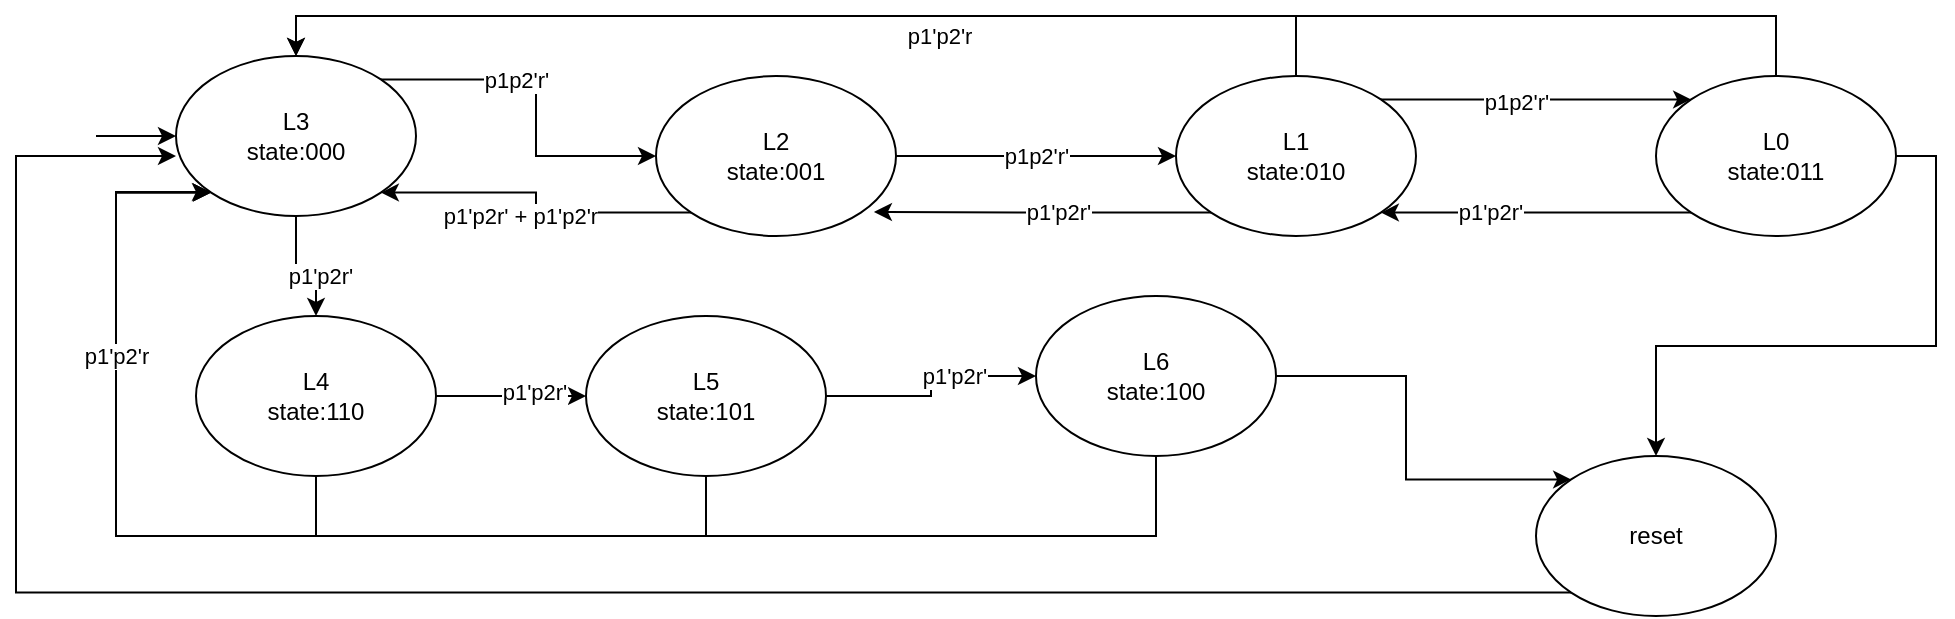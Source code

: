 <mxfile version="13.0.3" type="device"><diagram id="V5fo4yneWQafCMmF9Jlv" name="Page-1"><mxGraphModel dx="914" dy="556" grid="1" gridSize="10" guides="1" tooltips="1" connect="1" arrows="1" fold="1" page="1" pageScale="1" pageWidth="850" pageHeight="1100" math="0" shadow="0"><root><mxCell id="0"/><mxCell id="1" parent="0"/><mxCell id="z_TzccgalVJpkmTrIOIH-25" style="edgeStyle=orthogonalEdgeStyle;rounded=0;orthogonalLoop=1;jettySize=auto;html=1;exitX=1;exitY=0;exitDx=0;exitDy=0;" parent="1" source="z_TzccgalVJpkmTrIOIH-16" target="z_TzccgalVJpkmTrIOIH-17" edge="1"><mxGeometry relative="1" as="geometry"/></mxCell><mxCell id="z_TzccgalVJpkmTrIOIH-26" value="p1p2'r'" style="edgeLabel;html=1;align=center;verticalAlign=middle;resizable=0;points=[];" parent="z_TzccgalVJpkmTrIOIH-25" vertex="1" connectable="0"><mxGeometry x="-0.231" relative="1" as="geometry"><mxPoint as="offset"/></mxGeometry></mxCell><mxCell id="z_TzccgalVJpkmTrIOIH-41" style="edgeStyle=orthogonalEdgeStyle;rounded=0;orthogonalLoop=1;jettySize=auto;html=1;exitX=0.5;exitY=1;exitDx=0;exitDy=0;" parent="1" source="z_TzccgalVJpkmTrIOIH-16" target="z_TzccgalVJpkmTrIOIH-20" edge="1"><mxGeometry relative="1" as="geometry"/></mxCell><mxCell id="z_TzccgalVJpkmTrIOIH-42" value="p1'p2r'" style="edgeLabel;html=1;align=center;verticalAlign=middle;resizable=0;points=[];" parent="z_TzccgalVJpkmTrIOIH-41" vertex="1" connectable="0"><mxGeometry x="0.329" y="2" relative="1" as="geometry"><mxPoint as="offset"/></mxGeometry></mxCell><mxCell id="z_TzccgalVJpkmTrIOIH-16" value="L3&lt;br&gt;state:000" style="ellipse;whiteSpace=wrap;html=1;" parent="1" vertex="1"><mxGeometry x="160" y="110" width="120" height="80" as="geometry"/></mxCell><mxCell id="z_TzccgalVJpkmTrIOIH-27" style="edgeStyle=orthogonalEdgeStyle;rounded=0;orthogonalLoop=1;jettySize=auto;html=1;exitX=1;exitY=0.5;exitDx=0;exitDy=0;entryX=0;entryY=0.5;entryDx=0;entryDy=0;" parent="1" source="z_TzccgalVJpkmTrIOIH-17" target="z_TzccgalVJpkmTrIOIH-18" edge="1"><mxGeometry relative="1" as="geometry"><Array as="points"><mxPoint x="490" y="160"/><mxPoint x="490" y="160"/></Array></mxGeometry></mxCell><mxCell id="z_TzccgalVJpkmTrIOIH-28" value="p1p2'r'" style="edgeLabel;html=1;align=center;verticalAlign=middle;resizable=0;points=[];" parent="z_TzccgalVJpkmTrIOIH-27" vertex="1" connectable="0"><mxGeometry x="-0.25" relative="1" as="geometry"><mxPoint x="55" as="offset"/></mxGeometry></mxCell><mxCell id="z_TzccgalVJpkmTrIOIH-35" style="edgeStyle=orthogonalEdgeStyle;rounded=0;orthogonalLoop=1;jettySize=auto;html=1;exitX=0;exitY=1;exitDx=0;exitDy=0;entryX=1;entryY=1;entryDx=0;entryDy=0;" parent="1" source="z_TzccgalVJpkmTrIOIH-17" target="z_TzccgalVJpkmTrIOIH-16" edge="1"><mxGeometry relative="1" as="geometry"/></mxCell><mxCell id="z_TzccgalVJpkmTrIOIH-36" value="p1'p2r' + p1'p2'r" style="edgeLabel;html=1;align=center;verticalAlign=middle;resizable=0;points=[];" parent="z_TzccgalVJpkmTrIOIH-35" vertex="1" connectable="0"><mxGeometry x="0.285" relative="1" as="geometry"><mxPoint x="10.43" y="11.7" as="offset"/></mxGeometry></mxCell><mxCell id="z_TzccgalVJpkmTrIOIH-17" value="L2&lt;br&gt;state:001" style="ellipse;whiteSpace=wrap;html=1;" parent="1" vertex="1"><mxGeometry x="400" y="120" width="120" height="80" as="geometry"/></mxCell><mxCell id="z_TzccgalVJpkmTrIOIH-29" style="edgeStyle=orthogonalEdgeStyle;rounded=0;orthogonalLoop=1;jettySize=auto;html=1;exitX=1;exitY=0;exitDx=0;exitDy=0;entryX=0;entryY=0;entryDx=0;entryDy=0;" parent="1" source="z_TzccgalVJpkmTrIOIH-18" target="z_TzccgalVJpkmTrIOIH-19" edge="1"><mxGeometry relative="1" as="geometry"><Array as="points"><mxPoint x="762" y="132"/><mxPoint x="762" y="132"/></Array></mxGeometry></mxCell><mxCell id="z_TzccgalVJpkmTrIOIH-30" value="p1p2'r" style="edgeLabel;html=1;align=center;verticalAlign=middle;resizable=0;points=[];" parent="z_TzccgalVJpkmTrIOIH-29" vertex="1" connectable="0"><mxGeometry x="-0.267" relative="1" as="geometry"><mxPoint x="119.43" as="offset"/></mxGeometry></mxCell><mxCell id="BkIBcQyD4DLE8wIfv1tS-3" value="p1p2'r'" style="edgeLabel;html=1;align=center;verticalAlign=middle;resizable=0;points=[];" vertex="1" connectable="0" parent="z_TzccgalVJpkmTrIOIH-29"><mxGeometry x="-0.129" y="-1" relative="1" as="geometry"><mxPoint as="offset"/></mxGeometry></mxCell><mxCell id="z_TzccgalVJpkmTrIOIH-38" style="edgeStyle=orthogonalEdgeStyle;rounded=0;orthogonalLoop=1;jettySize=auto;html=1;exitX=0;exitY=1;exitDx=0;exitDy=0;entryX=0.908;entryY=0.85;entryDx=0;entryDy=0;entryPerimeter=0;" parent="1" source="z_TzccgalVJpkmTrIOIH-18" target="z_TzccgalVJpkmTrIOIH-17" edge="1"><mxGeometry relative="1" as="geometry"/></mxCell><mxCell id="z_TzccgalVJpkmTrIOIH-39" value="p1'p2r'" style="edgeLabel;html=1;align=center;verticalAlign=middle;resizable=0;points=[];" parent="z_TzccgalVJpkmTrIOIH-38" vertex="1" connectable="0"><mxGeometry x="0.063" y="-13" relative="1" as="geometry"><mxPoint x="13" y="13" as="offset"/></mxGeometry></mxCell><mxCell id="z_TzccgalVJpkmTrIOIH-48" style="edgeStyle=orthogonalEdgeStyle;rounded=0;orthogonalLoop=1;jettySize=auto;html=1;exitX=0.5;exitY=0;exitDx=0;exitDy=0;entryX=0.5;entryY=0;entryDx=0;entryDy=0;" parent="1" source="z_TzccgalVJpkmTrIOIH-18" target="z_TzccgalVJpkmTrIOIH-16" edge="1"><mxGeometry relative="1" as="geometry"><Array as="points"><mxPoint x="720" y="90"/><mxPoint x="220" y="90"/></Array></mxGeometry></mxCell><mxCell id="z_TzccgalVJpkmTrIOIH-50" value="&amp;nbsp;p1'p2'r" style="edgeLabel;html=1;align=center;verticalAlign=middle;resizable=0;points=[];" parent="z_TzccgalVJpkmTrIOIH-48" vertex="1" connectable="0"><mxGeometry x="-0.054" relative="1" as="geometry"><mxPoint x="50" y="10" as="offset"/></mxGeometry></mxCell><mxCell id="z_TzccgalVJpkmTrIOIH-18" value="L1&lt;br&gt;state:010" style="ellipse;whiteSpace=wrap;html=1;" parent="1" vertex="1"><mxGeometry x="660" y="120" width="120" height="80" as="geometry"/></mxCell><mxCell id="z_TzccgalVJpkmTrIOIH-31" style="edgeStyle=orthogonalEdgeStyle;rounded=0;orthogonalLoop=1;jettySize=auto;html=1;exitX=1;exitY=0.5;exitDx=0;exitDy=0;entryX=0.5;entryY=0;entryDx=0;entryDy=0;" parent="1" source="z_TzccgalVJpkmTrIOIH-19" edge="1" target="z_TzccgalVJpkmTrIOIH-32"><mxGeometry relative="1" as="geometry"><mxPoint x="800" y="310" as="targetPoint"/></mxGeometry></mxCell><mxCell id="z_TzccgalVJpkmTrIOIH-37" style="edgeStyle=orthogonalEdgeStyle;rounded=0;orthogonalLoop=1;jettySize=auto;html=1;exitX=0;exitY=1;exitDx=0;exitDy=0;entryX=1;entryY=1;entryDx=0;entryDy=0;" parent="1" source="z_TzccgalVJpkmTrIOIH-19" target="z_TzccgalVJpkmTrIOIH-18" edge="1"><mxGeometry relative="1" as="geometry"/></mxCell><mxCell id="z_TzccgalVJpkmTrIOIH-40" value="p1'p2r'" style="edgeLabel;html=1;align=center;verticalAlign=middle;resizable=0;points=[];" parent="z_TzccgalVJpkmTrIOIH-37" vertex="1" connectable="0"><mxGeometry x="0.299" y="-1" relative="1" as="geometry"><mxPoint as="offset"/></mxGeometry></mxCell><mxCell id="z_TzccgalVJpkmTrIOIH-53" style="edgeStyle=orthogonalEdgeStyle;rounded=0;orthogonalLoop=1;jettySize=auto;html=1;exitX=0.5;exitY=0;exitDx=0;exitDy=0;entryX=0.5;entryY=0;entryDx=0;entryDy=0;" parent="1" source="z_TzccgalVJpkmTrIOIH-19" target="z_TzccgalVJpkmTrIOIH-16" edge="1"><mxGeometry relative="1" as="geometry"><Array as="points"><mxPoint x="960" y="90"/><mxPoint x="220" y="90"/></Array></mxGeometry></mxCell><mxCell id="z_TzccgalVJpkmTrIOIH-19" value="L0&lt;br&gt;state:011" style="ellipse;whiteSpace=wrap;html=1;" parent="1" vertex="1"><mxGeometry x="900" y="120" width="120" height="80" as="geometry"/></mxCell><mxCell id="z_TzccgalVJpkmTrIOIH-43" style="edgeStyle=orthogonalEdgeStyle;rounded=0;orthogonalLoop=1;jettySize=auto;html=1;exitX=1;exitY=0.5;exitDx=0;exitDy=0;entryX=0;entryY=0.5;entryDx=0;entryDy=0;" parent="1" source="z_TzccgalVJpkmTrIOIH-20" target="z_TzccgalVJpkmTrIOIH-21" edge="1"><mxGeometry relative="1" as="geometry"/></mxCell><mxCell id="z_TzccgalVJpkmTrIOIH-44" value="p1'p2r'" style="edgeLabel;html=1;align=center;verticalAlign=middle;resizable=0;points=[];" parent="z_TzccgalVJpkmTrIOIH-43" vertex="1" connectable="0"><mxGeometry x="0.291" y="2" relative="1" as="geometry"><mxPoint as="offset"/></mxGeometry></mxCell><mxCell id="BkIBcQyD4DLE8wIfv1tS-5" style="edgeStyle=orthogonalEdgeStyle;rounded=0;orthogonalLoop=1;jettySize=auto;html=1;exitX=0.5;exitY=1;exitDx=0;exitDy=0;entryX=0.5;entryY=1;entryDx=0;entryDy=0;" edge="1" parent="1" source="z_TzccgalVJpkmTrIOIH-20" target="z_TzccgalVJpkmTrIOIH-20"><mxGeometry relative="1" as="geometry"><mxPoint x="230" y="360" as="targetPoint"/></mxGeometry></mxCell><mxCell id="z_TzccgalVJpkmTrIOIH-20" value="L4&lt;br&gt;state:110" style="ellipse;whiteSpace=wrap;html=1;" parent="1" vertex="1"><mxGeometry x="170" y="240" width="120" height="80" as="geometry"/></mxCell><mxCell id="z_TzccgalVJpkmTrIOIH-45" style="edgeStyle=orthogonalEdgeStyle;rounded=0;orthogonalLoop=1;jettySize=auto;html=1;exitX=1;exitY=0.5;exitDx=0;exitDy=0;" parent="1" source="z_TzccgalVJpkmTrIOIH-21" target="z_TzccgalVJpkmTrIOIH-22" edge="1"><mxGeometry relative="1" as="geometry"/></mxCell><mxCell id="z_TzccgalVJpkmTrIOIH-46" value="p1'p2r'" style="edgeLabel;html=1;align=center;verticalAlign=middle;resizable=0;points=[];" parent="z_TzccgalVJpkmTrIOIH-45" vertex="1" connectable="0"><mxGeometry x="0.283" relative="1" as="geometry"><mxPoint as="offset"/></mxGeometry></mxCell><mxCell id="z_TzccgalVJpkmTrIOIH-55" style="edgeStyle=orthogonalEdgeStyle;rounded=0;orthogonalLoop=1;jettySize=auto;html=1;exitX=0.5;exitY=1;exitDx=0;exitDy=0;" parent="1" source="z_TzccgalVJpkmTrIOIH-21" edge="1"><mxGeometry relative="1" as="geometry"><mxPoint x="177" y="178" as="targetPoint"/><Array as="points"><mxPoint x="425" y="350"/><mxPoint x="130" y="350"/><mxPoint x="130" y="178"/></Array></mxGeometry></mxCell><mxCell id="z_TzccgalVJpkmTrIOIH-21" value="L5&lt;br&gt;state:101" style="ellipse;whiteSpace=wrap;html=1;" parent="1" vertex="1"><mxGeometry x="365" y="240" width="120" height="80" as="geometry"/></mxCell><mxCell id="z_TzccgalVJpkmTrIOIH-47" style="edgeStyle=orthogonalEdgeStyle;rounded=0;orthogonalLoop=1;jettySize=auto;html=1;exitX=1;exitY=0.5;exitDx=0;exitDy=0;entryX=0;entryY=0;entryDx=0;entryDy=0;" parent="1" source="z_TzccgalVJpkmTrIOIH-22" target="z_TzccgalVJpkmTrIOIH-32" edge="1"><mxGeometry relative="1" as="geometry"/></mxCell><mxCell id="z_TzccgalVJpkmTrIOIH-56" style="edgeStyle=orthogonalEdgeStyle;rounded=0;orthogonalLoop=1;jettySize=auto;html=1;entryX=0;entryY=1;entryDx=0;entryDy=0;" parent="1" source="z_TzccgalVJpkmTrIOIH-22" target="z_TzccgalVJpkmTrIOIH-16" edge="1"><mxGeometry relative="1" as="geometry"><Array as="points"><mxPoint x="650" y="350"/><mxPoint x="130" y="350"/><mxPoint x="130" y="178"/></Array></mxGeometry></mxCell><mxCell id="z_TzccgalVJpkmTrIOIH-22" value="L6&lt;br&gt;state:100" style="ellipse;whiteSpace=wrap;html=1;" parent="1" vertex="1"><mxGeometry x="590" y="230" width="120" height="80" as="geometry"/></mxCell><mxCell id="z_TzccgalVJpkmTrIOIH-23" value="" style="endArrow=classic;html=1;entryX=0;entryY=0.5;entryDx=0;entryDy=0;" parent="1" target="z_TzccgalVJpkmTrIOIH-16" edge="1"><mxGeometry width="50" height="50" relative="1" as="geometry"><mxPoint x="120" y="150" as="sourcePoint"/><mxPoint x="120" y="130" as="targetPoint"/></mxGeometry></mxCell><mxCell id="z_TzccgalVJpkmTrIOIH-33" style="edgeStyle=orthogonalEdgeStyle;rounded=0;orthogonalLoop=1;jettySize=auto;html=1;entryX=0;entryY=1;entryDx=0;entryDy=0;" parent="1" target="z_TzccgalVJpkmTrIOIH-16" edge="1"><mxGeometry relative="1" as="geometry"><mxPoint x="140" y="350" as="targetPoint"/><Array as="points"><mxPoint x="130" y="350"/><mxPoint x="130" y="178"/></Array><mxPoint x="650" y="350" as="sourcePoint"/></mxGeometry></mxCell><mxCell id="z_TzccgalVJpkmTrIOIH-34" value="p1'p2'r" style="edgeLabel;html=1;align=center;verticalAlign=middle;resizable=0;points=[];" parent="z_TzccgalVJpkmTrIOIH-33" vertex="1" connectable="0"><mxGeometry x="-0.551" y="1" relative="1" as="geometry"><mxPoint x="-354.33" y="-91" as="offset"/></mxGeometry></mxCell><mxCell id="BkIBcQyD4DLE8wIfv1tS-8" style="edgeStyle=orthogonalEdgeStyle;rounded=0;orthogonalLoop=1;jettySize=auto;html=1;exitX=0;exitY=1;exitDx=0;exitDy=0;entryX=0;entryY=0.625;entryDx=0;entryDy=0;entryPerimeter=0;" edge="1" parent="1" source="z_TzccgalVJpkmTrIOIH-32" target="z_TzccgalVJpkmTrIOIH-16"><mxGeometry relative="1" as="geometry"><mxPoint x="150" y="170" as="targetPoint"/><Array as="points"><mxPoint x="80" y="378"/><mxPoint x="80" y="160"/></Array></mxGeometry></mxCell><mxCell id="z_TzccgalVJpkmTrIOIH-32" value="reset&lt;br&gt;" style="ellipse;whiteSpace=wrap;html=1;" parent="1" vertex="1"><mxGeometry x="840" y="310" width="120" height="80" as="geometry"/></mxCell><mxCell id="BkIBcQyD4DLE8wIfv1tS-7" value="" style="endArrow=none;html=1;entryX=0.5;entryY=1;entryDx=0;entryDy=0;" edge="1" parent="1" target="z_TzccgalVJpkmTrIOIH-20"><mxGeometry width="50" height="50" relative="1" as="geometry"><mxPoint x="230" y="350" as="sourcePoint"/><mxPoint x="260" y="320" as="targetPoint"/></mxGeometry></mxCell></root></mxGraphModel></diagram></mxfile>
